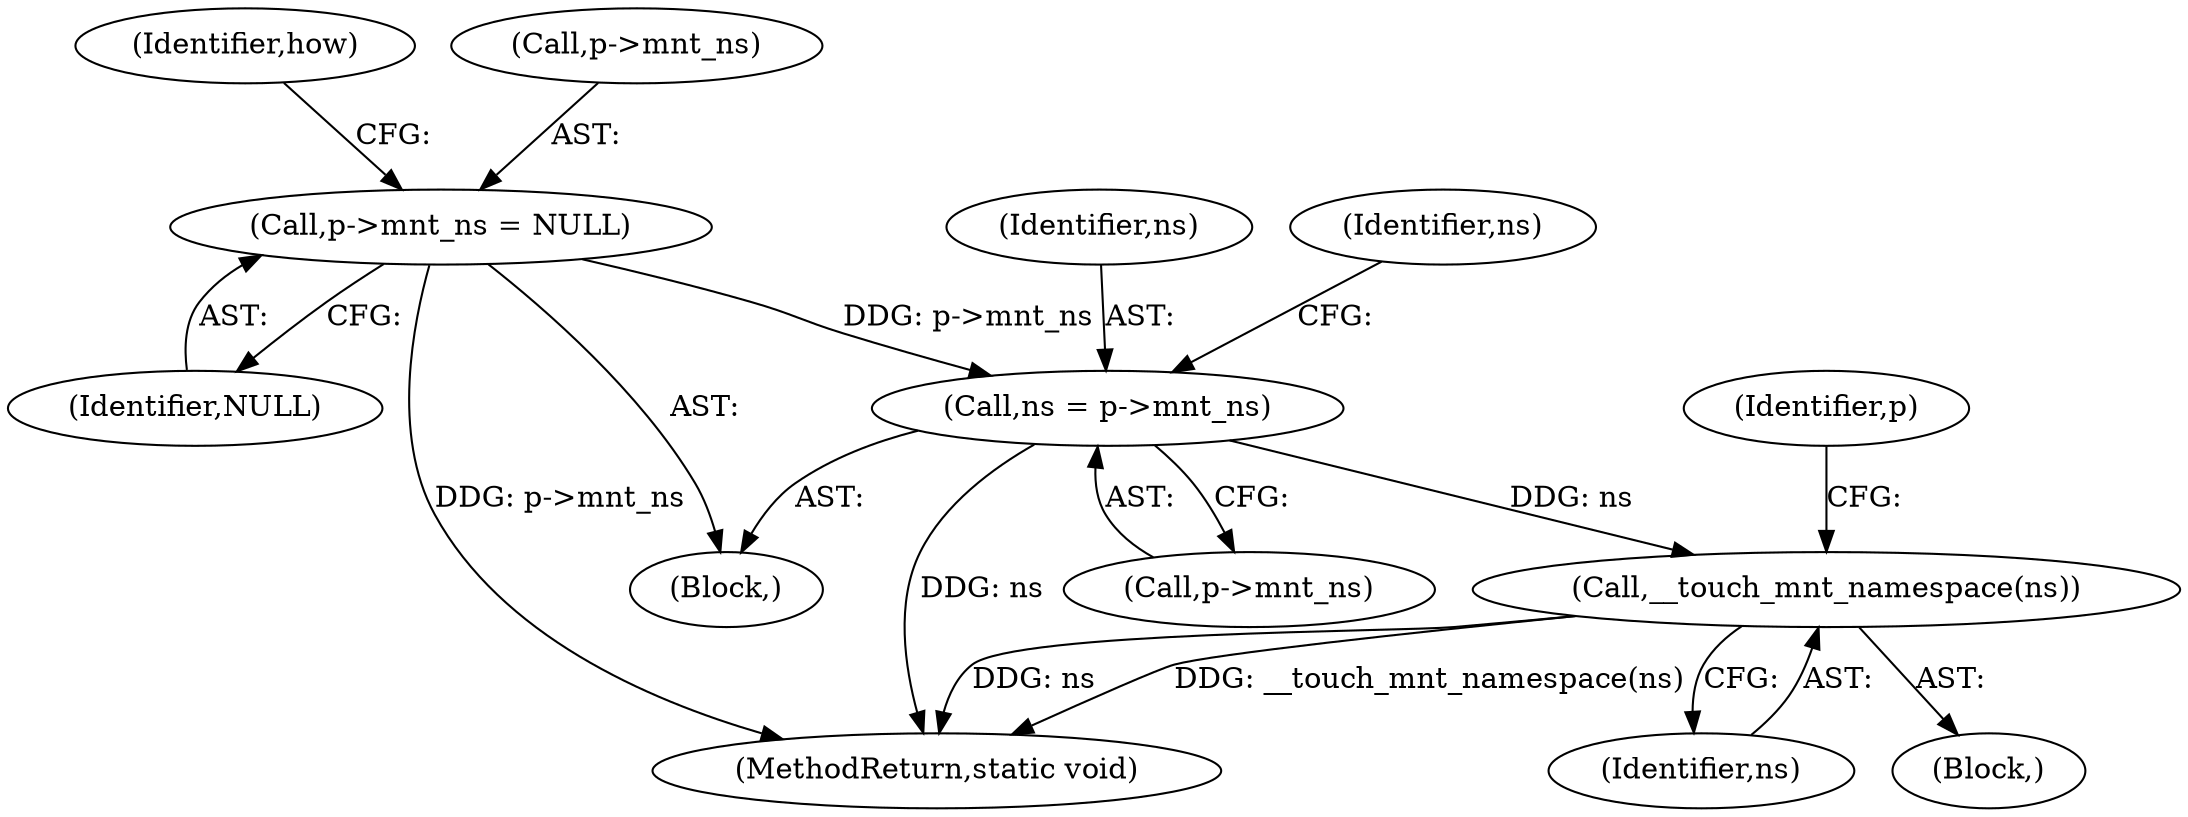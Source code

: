 digraph "0_linux_d29216842a85c7970c536108e093963f02714498_4@pointer" {
"1000173" [label="(Call,ns = p->mnt_ns)"];
"1000187" [label="(Call,p->mnt_ns = NULL)"];
"1000185" [label="(Call,__touch_mnt_namespace(ns))"];
"1000180" [label="(Block,)"];
"1000174" [label="(Identifier,ns)"];
"1000160" [label="(Block,)"];
"1000186" [label="(Identifier,ns)"];
"1000179" [label="(Identifier,ns)"];
"1000185" [label="(Call,__touch_mnt_namespace(ns))"];
"1000175" [label="(Call,p->mnt_ns)"];
"1000194" [label="(Identifier,how)"];
"1000173" [label="(Call,ns = p->mnt_ns)"];
"1000188" [label="(Call,p->mnt_ns)"];
"1000191" [label="(Identifier,NULL)"];
"1000256" [label="(MethodReturn,static void)"];
"1000189" [label="(Identifier,p)"];
"1000187" [label="(Call,p->mnt_ns = NULL)"];
"1000173" -> "1000160"  [label="AST: "];
"1000173" -> "1000175"  [label="CFG: "];
"1000174" -> "1000173"  [label="AST: "];
"1000175" -> "1000173"  [label="AST: "];
"1000179" -> "1000173"  [label="CFG: "];
"1000173" -> "1000256"  [label="DDG: ns"];
"1000187" -> "1000173"  [label="DDG: p->mnt_ns"];
"1000173" -> "1000185"  [label="DDG: ns"];
"1000187" -> "1000160"  [label="AST: "];
"1000187" -> "1000191"  [label="CFG: "];
"1000188" -> "1000187"  [label="AST: "];
"1000191" -> "1000187"  [label="AST: "];
"1000194" -> "1000187"  [label="CFG: "];
"1000187" -> "1000256"  [label="DDG: p->mnt_ns"];
"1000185" -> "1000180"  [label="AST: "];
"1000185" -> "1000186"  [label="CFG: "];
"1000186" -> "1000185"  [label="AST: "];
"1000189" -> "1000185"  [label="CFG: "];
"1000185" -> "1000256"  [label="DDG: __touch_mnt_namespace(ns)"];
"1000185" -> "1000256"  [label="DDG: ns"];
}
